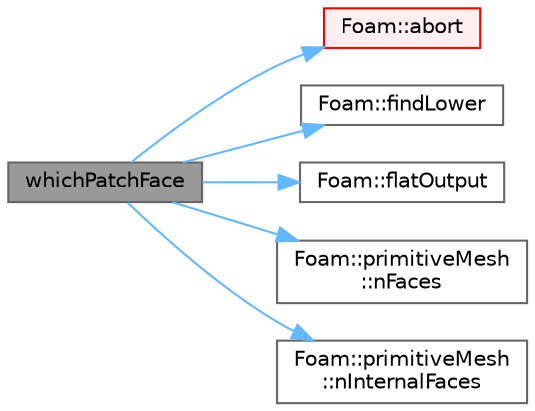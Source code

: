 digraph "whichPatchFace"
{
 // LATEX_PDF_SIZE
  bgcolor="transparent";
  edge [fontname=Helvetica,fontsize=10,labelfontname=Helvetica,labelfontsize=10];
  node [fontname=Helvetica,fontsize=10,shape=box,height=0.2,width=0.4];
  rankdir="LR";
  Node1 [id="Node000001",label="whichPatchFace",height=0.2,width=0.4,color="gray40", fillcolor="grey60", style="filled", fontcolor="black",tooltip=" "];
  Node1 -> Node2 [id="edge1_Node000001_Node000002",color="steelblue1",style="solid",tooltip=" "];
  Node2 [id="Node000002",label="Foam::abort",height=0.2,width=0.4,color="red", fillcolor="#FFF0F0", style="filled",URL="$namespaceFoam.html#aa346d711a4494a48e7c8aa9316f24263",tooltip=" "];
  Node1 -> Node4 [id="edge2_Node000001_Node000004",color="steelblue1",style="solid",tooltip=" "];
  Node4 [id="Node000004",label="Foam::findLower",height=0.2,width=0.4,color="grey40", fillcolor="white", style="filled",URL="$namespaceFoam.html#a63a7d67a79b4c78f00f65a6fae826ed4",tooltip=" "];
  Node1 -> Node5 [id="edge3_Node000001_Node000005",color="steelblue1",style="solid",tooltip=" "];
  Node5 [id="Node000005",label="Foam::flatOutput",height=0.2,width=0.4,color="grey40", fillcolor="white", style="filled",URL="$namespaceFoam.html#a96e2e8876d0fda12c609276ec6a0092d",tooltip=" "];
  Node1 -> Node6 [id="edge4_Node000001_Node000006",color="steelblue1",style="solid",tooltip=" "];
  Node6 [id="Node000006",label="Foam::primitiveMesh\l::nFaces",height=0.2,width=0.4,color="grey40", fillcolor="white", style="filled",URL="$classFoam_1_1primitiveMesh.html#aad20a227e963e21b706a9dfa3ab7e158",tooltip=" "];
  Node1 -> Node7 [id="edge5_Node000001_Node000007",color="steelblue1",style="solid",tooltip=" "];
  Node7 [id="Node000007",label="Foam::primitiveMesh\l::nInternalFaces",height=0.2,width=0.4,color="grey40", fillcolor="white", style="filled",URL="$classFoam_1_1primitiveMesh.html#a49aeaef789e8e3f5972dc70f2e30f413",tooltip=" "];
}
